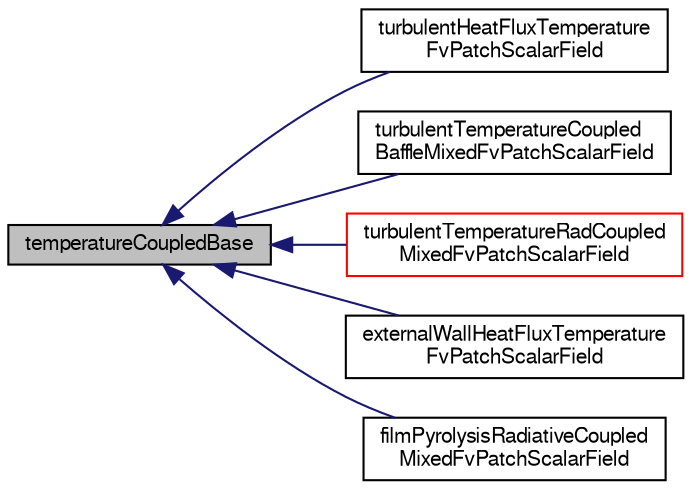 digraph "temperatureCoupledBase"
{
  bgcolor="transparent";
  edge [fontname="FreeSans",fontsize="10",labelfontname="FreeSans",labelfontsize="10"];
  node [fontname="FreeSans",fontsize="10",shape=record];
  rankdir="LR";
  Node0 [label="temperatureCoupledBase",height=0.2,width=0.4,color="black", fillcolor="grey75", style="filled", fontcolor="black"];
  Node0 -> Node1 [dir="back",color="midnightblue",fontsize="10",style="solid",fontname="FreeSans"];
  Node1 [label="turbulentHeatFluxTemperature\lFvPatchScalarField",height=0.2,width=0.4,color="black",URL="$a30798.html"];
  Node0 -> Node2 [dir="back",color="midnightblue",fontsize="10",style="solid",fontname="FreeSans"];
  Node2 [label="turbulentTemperatureCoupled\lBaffleMixedFvPatchScalarField",height=0.2,width=0.4,color="black",URL="$a30802.html",tooltip="Mixed boundary condition for temperature, to be used for heat-transfer on back-to-back baffles..."];
  Node0 -> Node3 [dir="back",color="midnightblue",fontsize="10",style="solid",fontname="FreeSans"];
  Node3 [label="turbulentTemperatureRadCoupled\lMixedFvPatchScalarField",height=0.2,width=0.4,color="red",URL="$a30806.html",tooltip="Mixed boundary condition for temperature and radiation heat transfer to be used for in multiregion ca..."];
  Node0 -> Node5 [dir="back",color="midnightblue",fontsize="10",style="solid",fontname="FreeSans"];
  Node5 [label="externalWallHeatFluxTemperature\lFvPatchScalarField",height=0.2,width=0.4,color="black",URL="$a30782.html",tooltip="This boundary condition supplies a heat flux condition for temperature on an external wall..."];
  Node0 -> Node6 [dir="back",color="midnightblue",fontsize="10",style="solid",fontname="FreeSans"];
  Node6 [label="filmPyrolysisRadiativeCoupled\lMixedFvPatchScalarField",height=0.2,width=0.4,color="black",URL="$a28982.html"];
}
